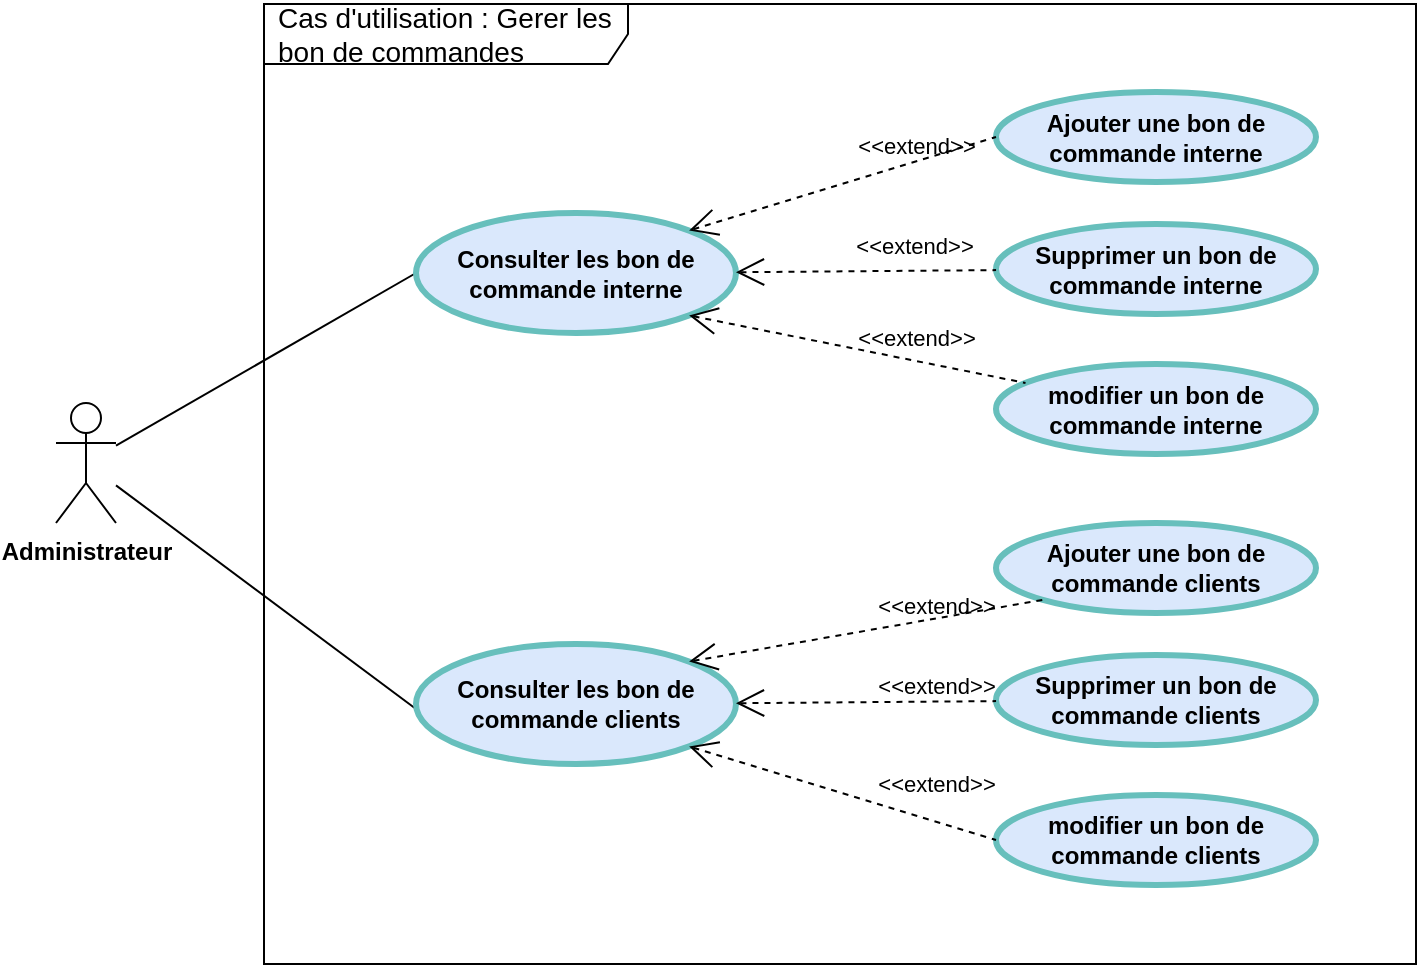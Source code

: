 <mxfile version="17.1.3" type="github">
  <diagram id="rkR9y3kEsJQ_U9B9i4gf" name="Page-1">
    <mxGraphModel dx="875" dy="-4240" grid="1" gridSize="10" guides="1" tooltips="1" connect="1" arrows="1" fold="1" page="1" pageScale="1" pageWidth="827" pageHeight="1169" math="0" shadow="0">
      <root>
        <mxCell id="0" />
        <mxCell id="1" parent="0" />
        <mxCell id="9yQDCudZbZo5ZTMpNuyy-1" value="Cas d&#39;utilisation : Gerer les &lt;br&gt;bon de commandes" style="shape=umlFrame;tabPosition=left;html=1;boundedLbl=1;labelInHeader=1;width=182;height=30;swimlaneFillColor=#ffffff;align=left;spacingLeft=5;fontSize=14;" vertex="1" parent="1">
          <mxGeometry x="414" y="4970" width="576" height="480" as="geometry" />
        </mxCell>
        <mxCell id="9yQDCudZbZo5ZTMpNuyy-23" style="rounded=0;orthogonalLoop=1;jettySize=auto;html=1;entryX=0;entryY=0.5;entryDx=0;entryDy=0;endArrow=none;endFill=0;" edge="1" parent="1" source="9yQDCudZbZo5ZTMpNuyy-2" target="9yQDCudZbZo5ZTMpNuyy-3">
          <mxGeometry relative="1" as="geometry" />
        </mxCell>
        <mxCell id="9yQDCudZbZo5ZTMpNuyy-24" style="edgeStyle=none;rounded=0;orthogonalLoop=1;jettySize=auto;html=1;entryX=0.063;entryY=0.667;entryDx=0;entryDy=0;entryPerimeter=0;endArrow=none;endFill=0;" edge="1" parent="1" source="9yQDCudZbZo5ZTMpNuyy-2" target="9yQDCudZbZo5ZTMpNuyy-16">
          <mxGeometry relative="1" as="geometry" />
        </mxCell>
        <mxCell id="9yQDCudZbZo5ZTMpNuyy-2" value="&lt;span style=&quot;font-weight: 700&quot;&gt;Administrateur&lt;/span&gt;" style="shape=umlActor;verticalLabelPosition=bottom;verticalAlign=top;html=1;outlineConnect=0;" vertex="1" parent="1">
          <mxGeometry x="310" y="5169.5" width="30" height="60" as="geometry" />
        </mxCell>
        <mxCell id="9yQDCudZbZo5ZTMpNuyy-3" value="Consulter les bon de commande interne" style="shape=ellipse;html=1;strokeWidth=3;fontStyle=1;whiteSpace=wrap;align=center;perimeter=ellipsePerimeter;fillColor=#dae8fc;strokeColor=#67BFBC;" vertex="1" parent="1">
          <mxGeometry x="490" y="5074.5" width="160" height="60" as="geometry" />
        </mxCell>
        <mxCell id="9yQDCudZbZo5ZTMpNuyy-4" value="Ajouter une bon de commande interne" style="shape=ellipse;html=1;strokeWidth=3;fontStyle=1;whiteSpace=wrap;align=center;perimeter=ellipsePerimeter;fillColor=#dae8fc;strokeColor=#67BFBC;" vertex="1" parent="1">
          <mxGeometry x="780" y="5014" width="160" height="45" as="geometry" />
        </mxCell>
        <mxCell id="9yQDCudZbZo5ZTMpNuyy-5" value="Supprimer un bon de commande&amp;nbsp;interne" style="shape=ellipse;html=1;strokeWidth=3;fontStyle=1;whiteSpace=wrap;align=center;perimeter=ellipsePerimeter;fillColor=#dae8fc;strokeColor=#67BFBC;" vertex="1" parent="1">
          <mxGeometry x="780" y="5080" width="160" height="45" as="geometry" />
        </mxCell>
        <mxCell id="9yQDCudZbZo5ZTMpNuyy-6" value="modifier un bon de commande&amp;nbsp;interne" style="shape=ellipse;html=1;strokeWidth=3;fontStyle=1;whiteSpace=wrap;align=center;perimeter=ellipsePerimeter;fillColor=#dae8fc;strokeColor=#67BFBC;" vertex="1" parent="1">
          <mxGeometry x="780" y="5150" width="160" height="45" as="geometry" />
        </mxCell>
        <mxCell id="9yQDCudZbZo5ZTMpNuyy-7" value="&amp;lt;&amp;lt;extend&amp;gt;&amp;gt;" style="edgeStyle=none;html=1;startArrow=open;endArrow=none;startSize=12;verticalAlign=bottom;dashed=1;labelBackgroundColor=none;rounded=0;entryX=0;entryY=0.5;entryDx=0;entryDy=0;exitX=1;exitY=0;exitDx=0;exitDy=0;" edge="1" parent="1" source="9yQDCudZbZo5ZTMpNuyy-3" target="9yQDCudZbZo5ZTMpNuyy-4">
          <mxGeometry x="0.473" y="-1" width="160" relative="1" as="geometry">
            <mxPoint x="603" y="5063" as="sourcePoint" />
            <mxPoint x="763" y="5063" as="targetPoint" />
            <mxPoint as="offset" />
          </mxGeometry>
        </mxCell>
        <mxCell id="9yQDCudZbZo5ZTMpNuyy-8" value="&amp;lt;&amp;lt;extend&amp;gt;&amp;gt;" style="edgeStyle=none;html=1;startArrow=open;endArrow=none;startSize=12;verticalAlign=bottom;dashed=1;labelBackgroundColor=none;rounded=0;" edge="1" parent="1" source="9yQDCudZbZo5ZTMpNuyy-3" target="9yQDCudZbZo5ZTMpNuyy-5">
          <mxGeometry x="0.385" y="3" width="160" relative="1" as="geometry">
            <mxPoint x="603" y="5063" as="sourcePoint" />
            <mxPoint x="763" y="5063" as="targetPoint" />
            <mxPoint x="-1" as="offset" />
          </mxGeometry>
        </mxCell>
        <mxCell id="9yQDCudZbZo5ZTMpNuyy-13" value="&amp;lt;&amp;lt;extend&amp;gt;&amp;gt;" style="edgeStyle=none;html=1;startArrow=open;endArrow=none;startSize=12;verticalAlign=bottom;dashed=1;labelBackgroundColor=none;rounded=0;exitX=1;exitY=1;exitDx=0;exitDy=0;" edge="1" parent="1" source="9yQDCudZbZo5ZTMpNuyy-3" target="9yQDCudZbZo5ZTMpNuyy-6">
          <mxGeometry x="0.341" y="2" width="160" relative="1" as="geometry">
            <mxPoint x="615" y="5155" as="sourcePoint" />
            <mxPoint x="778" y="5152" as="targetPoint" />
            <mxPoint as="offset" />
          </mxGeometry>
        </mxCell>
        <mxCell id="9yQDCudZbZo5ZTMpNuyy-16" value="Consulter les bon de commande clients" style="shape=ellipse;html=1;strokeWidth=3;fontStyle=1;whiteSpace=wrap;align=center;perimeter=ellipsePerimeter;fillColor=#dae8fc;strokeColor=#67BFBC;" vertex="1" parent="1">
          <mxGeometry x="490" y="5290" width="160" height="60" as="geometry" />
        </mxCell>
        <mxCell id="9yQDCudZbZo5ZTMpNuyy-17" value="Ajouter une bon de commande clients" style="shape=ellipse;html=1;strokeWidth=3;fontStyle=1;whiteSpace=wrap;align=center;perimeter=ellipsePerimeter;fillColor=#dae8fc;strokeColor=#67BFBC;" vertex="1" parent="1">
          <mxGeometry x="780" y="5229.5" width="160" height="45" as="geometry" />
        </mxCell>
        <mxCell id="9yQDCudZbZo5ZTMpNuyy-18" value="Supprimer un bon de commande clients" style="shape=ellipse;html=1;strokeWidth=3;fontStyle=1;whiteSpace=wrap;align=center;perimeter=ellipsePerimeter;fillColor=#dae8fc;strokeColor=#67BFBC;" vertex="1" parent="1">
          <mxGeometry x="780" y="5295.5" width="160" height="45" as="geometry" />
        </mxCell>
        <mxCell id="9yQDCudZbZo5ZTMpNuyy-19" value="modifier un bon de commande clients" style="shape=ellipse;html=1;strokeWidth=3;fontStyle=1;whiteSpace=wrap;align=center;perimeter=ellipsePerimeter;fillColor=#dae8fc;strokeColor=#67BFBC;" vertex="1" parent="1">
          <mxGeometry x="780" y="5365.5" width="160" height="45" as="geometry" />
        </mxCell>
        <mxCell id="9yQDCudZbZo5ZTMpNuyy-20" value="&amp;lt;&amp;lt;extend&amp;gt;&amp;gt;" style="edgeStyle=none;html=1;startArrow=open;endArrow=none;startSize=12;verticalAlign=bottom;dashed=1;labelBackgroundColor=none;rounded=0;entryX=0;entryY=0.5;entryDx=0;entryDy=0;exitX=1;exitY=1;exitDx=0;exitDy=0;" edge="1" parent="1" source="9yQDCudZbZo5ZTMpNuyy-16" target="9yQDCudZbZo5ZTMpNuyy-19">
          <mxGeometry x="0.577" y="8" width="160" relative="1" as="geometry">
            <mxPoint x="600" y="5220" as="sourcePoint" />
            <mxPoint x="760" y="5220" as="targetPoint" />
            <mxPoint y="-1" as="offset" />
          </mxGeometry>
        </mxCell>
        <mxCell id="9yQDCudZbZo5ZTMpNuyy-21" value="&amp;lt;&amp;lt;extend&amp;gt;&amp;gt;" style="edgeStyle=none;html=1;startArrow=open;endArrow=none;startSize=12;verticalAlign=bottom;dashed=1;labelBackgroundColor=none;rounded=0;" edge="1" parent="1" source="9yQDCudZbZo5ZTMpNuyy-16" target="9yQDCudZbZo5ZTMpNuyy-18">
          <mxGeometry x="0.538" y="-1" width="160" relative="1" as="geometry">
            <mxPoint x="600" y="5220" as="sourcePoint" />
            <mxPoint x="760" y="5220" as="targetPoint" />
            <mxPoint as="offset" />
          </mxGeometry>
        </mxCell>
        <mxCell id="9yQDCudZbZo5ZTMpNuyy-22" value="&amp;lt;&amp;lt;extend&amp;gt;&amp;gt;" style="edgeStyle=none;html=1;startArrow=open;endArrow=none;startSize=12;verticalAlign=bottom;dashed=1;labelBackgroundColor=none;rounded=0;entryX=0;entryY=1;entryDx=0;entryDy=0;exitX=1;exitY=0;exitDx=0;exitDy=0;" edge="1" parent="1" source="9yQDCudZbZo5ZTMpNuyy-16" target="9yQDCudZbZo5ZTMpNuyy-17">
          <mxGeometry x="0.392" y="-3" width="160" relative="1" as="geometry">
            <mxPoint x="600" y="5261" as="sourcePoint" />
            <mxPoint x="760" y="5261" as="targetPoint" />
            <mxPoint as="offset" />
          </mxGeometry>
        </mxCell>
      </root>
    </mxGraphModel>
  </diagram>
</mxfile>
